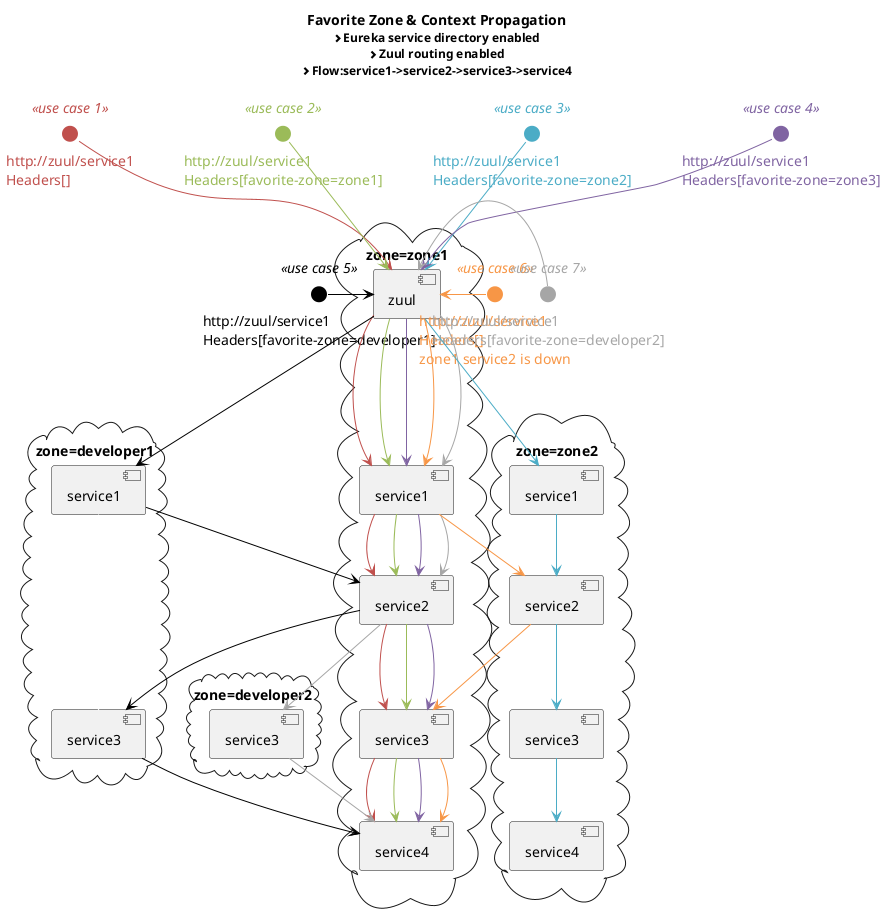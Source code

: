 @startuml
title **Favorite Zone & Context Propagation**\n<size:12><&chevron-right>Eureka service directory enabled\n<size:12><&chevron-right>Zuul routing enabled\n<size:12><&chevron-right>Flow:service1->service2->service3->service4
skinparam interface {
  backgroundColor<<use case 1>> #C0504D
  fontColor<<use case 1>> #C0504D
  borderColor<<use case 1>> #C0504D
  backgroundColor<<use case 2>> #9BBB59
  fontColor<<use case 2>> #9BBB59
  borderColor<<use case 2>> #9BBB59
  backgroundColor<<use case 3>> #4BACC6
  fontColor<<use case 3>> #4BACC6
  borderColor<<use case 3>> #4BACC6
  backgroundColor<<use case 4>> #8064A2
  fontColor<<use case 4>> #8064A2
  borderColor<<use case 4>> #8064A2
  backgroundColor<<use case 5>> Black
  fontColor<<use case 5>> Black
  borderColor<<use case 5>> Black
  backgroundColor<<use case 6>> #F79646
  fontColor<<use case 6>> #F79646
  borderColor<<use case 6>> #F79646
  backgroundColor<<use case 7>> #A6A6A6
  fontColor<<use case 7>> #A6A6A6
  borderColor<<use case 7>> #A6A6A6
}
skinparam component {
  ArrowColor<<use case 1>> #C0504D
  ArrowFontColor<<use case 1>> #C0504D
  ArrowColor<<use case 2>> #9BBB59
  ArrowFontColor<<use case 2>> #9BBB59
  ArrowColor<<use case 3>> #4BACC6
  ArrowFontColor<<use case 3>> #4BACC6
  ArrowColor<<use case 4>> #8064A2
  ArrowFontColor<<use case 4>> #8064A2
  ArrowColor<<use case 5>> Black
  ArrowFontColor<<use case 5>> Black
  ArrowColor<<use case 6>> #F79646
  ArrowFontColor<<use case 6>> #F79646
  ArrowColor<<use case 7>> #A6A6A6
  ArrowFontColor<<use case 7>> #A6A6A6
  ArrowColor<<use case 99>> White
  ArrowFontColor<<use case 99>> White
}

cloud "zone=zone1"{
  [service1] as service11
  [service2] as service21
  [service3] as service31
  [service4] as service41
  [zuul]
}

cloud "zone=zone2"{
  [service1] as service12
  [service2] as service22
  [service3] as service32
  [service4] as service42
}

cloud "zone=developer1"{
  [service1] as developer1Service1
  [service3] as developer1Service3
}

cloud "zone=developer2"{
  [service3] as developer2Service3
}

() "http://zuul/service1\nHeaders[]" as request1 <<use case 1>>
request1 -down-> zuul <<use case 1>>
zuul -down-> service11 <<use case 1>>
service11 -down-> service21 <<use case 1>>
service21 -down-> service31 <<use case 1>>
service31 -down-> service41 <<use case 1>>

() "http://zuul/service1\nHeaders[favorite-zone=zone1]" as request2 <<use case 2>>
request2 -down-> zuul <<use case 2>>
zuul -down-> service11 <<use case 2>>
service11 -down-> service21 <<use case 2>>
service21 -down-> service31 <<use case 2>>
service31 -down-> service41 <<use case 2>>

() "http://zuul/service1\nHeaders[favorite-zone=zone2]" as request3 <<use case 3>>
request3 -down-> zuul <<use case 3>>
zuul -down-> service12 <<use case 3>>
service12 -down-> service22 <<use case 3>>
service22 -down-> service32 <<use case 3>>
service32 -down-> service42 <<use case 3>>

() "http://zuul/service1\nHeaders[favorite-zone=zone3]" as request4 <<use case 4>>
request4 -down-> zuul <<use case 4>>
zuul -down-> service11 <<use case 4>>
service11 -down-> service21 <<use case 4>>
service21 -down-> service31 <<use case 4>>
service31 -down-> service41 <<use case 4>>

() "http://zuul/service1\nHeaders[favorite-zone=developer1]" as request5 <<use case 5>>
request5 -right--> zuul <<use case 5>>
zuul -down-> developer1Service1 <<use case 5>>
developer1Service1 -down..> developer1Service3 <<use case 99>> : ""
developer1Service1 -down-> service21 <<use case 5>>
service21 -down-> developer1Service3 <<use case 5>>
developer1Service3 -down-> service41 <<use case 5>>

() "http://zuul/service1\nHeaders[]\nzone1 service2 is down" as request6 <<use case 6>>
request6 -left--> zuul <<use case 6>>
zuul -down--> service11 <<use case 6>>
service11 -down-> service22 <<use case 6>>
service22 -down-> service31 <<use case 6>>
service31 -down-> service41 <<use case 6>>

() "http://zuul/service1\nHeaders[favorite-zone=developer2]" as request7 <<use case 7>>
request7 -right--> zuul <<use case 7>>
zuul -down--> service11 <<use case 7>>
service11 -down-> service21 <<use case 7>>
service21 -down-> developer2Service3 <<use case 7>>
developer2Service3 -down-> service41 <<use case 7>>
@enduml